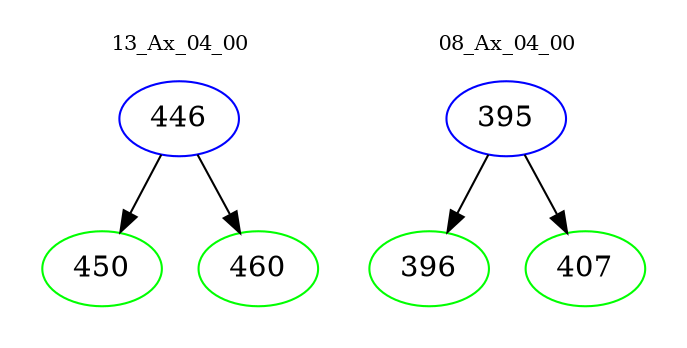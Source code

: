 digraph{
subgraph cluster_0 {
color = white
label = "13_Ax_04_00";
fontsize=10;
T0_446 [label="446", color="blue"]
T0_446 -> T0_450 [color="black"]
T0_450 [label="450", color="green"]
T0_446 -> T0_460 [color="black"]
T0_460 [label="460", color="green"]
}
subgraph cluster_1 {
color = white
label = "08_Ax_04_00";
fontsize=10;
T1_395 [label="395", color="blue"]
T1_395 -> T1_396 [color="black"]
T1_396 [label="396", color="green"]
T1_395 -> T1_407 [color="black"]
T1_407 [label="407", color="green"]
}
}
